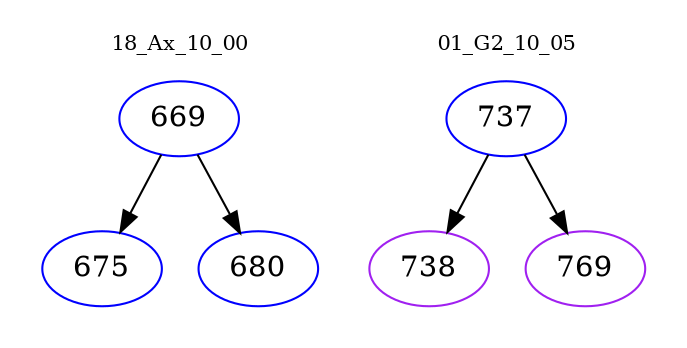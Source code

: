 digraph{
subgraph cluster_0 {
color = white
label = "18_Ax_10_00";
fontsize=10;
T0_669 [label="669", color="blue"]
T0_669 -> T0_675 [color="black"]
T0_675 [label="675", color="blue"]
T0_669 -> T0_680 [color="black"]
T0_680 [label="680", color="blue"]
}
subgraph cluster_1 {
color = white
label = "01_G2_10_05";
fontsize=10;
T1_737 [label="737", color="blue"]
T1_737 -> T1_738 [color="black"]
T1_738 [label="738", color="purple"]
T1_737 -> T1_769 [color="black"]
T1_769 [label="769", color="purple"]
}
}
